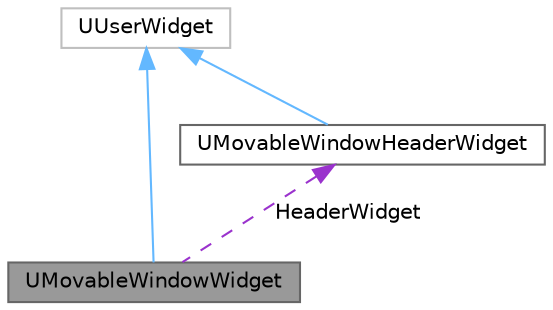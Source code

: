 digraph "UMovableWindowWidget"
{
 // LATEX_PDF_SIZE
  bgcolor="transparent";
  edge [fontname=Helvetica,fontsize=10,labelfontname=Helvetica,labelfontsize=10];
  node [fontname=Helvetica,fontsize=10,shape=box,height=0.2,width=0.4];
  Node1 [label="UMovableWindowWidget",height=0.2,width=0.4,color="gray40", fillcolor="grey60", style="filled", fontcolor="black",tooltip="Movable window widget."];
  Node2 -> Node1 [dir="back",color="steelblue1",style="solid"];
  Node2 [label="UUserWidget",height=0.2,width=0.4,color="grey75", fillcolor="white", style="filled",tooltip=" "];
  Node3 -> Node1 [dir="back",color="darkorchid3",style="dashed",label=" HeaderWidget" ];
  Node3 [label="UMovableWindowHeaderWidget",height=0.2,width=0.4,color="gray40", fillcolor="white", style="filled",URL="$class_u_movable_window_header_widget.html",tooltip="Movable header for the window."];
  Node2 -> Node3 [dir="back",color="steelblue1",style="solid"];
}
